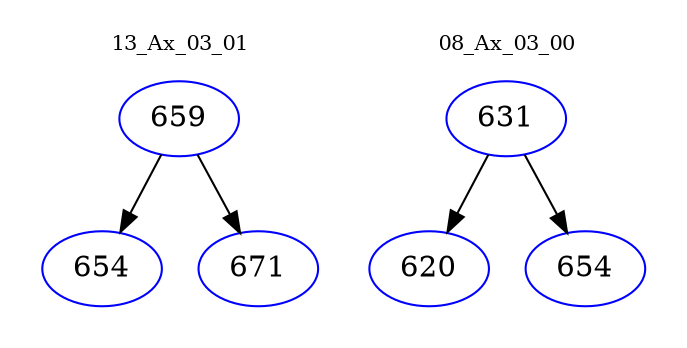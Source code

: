 digraph{
subgraph cluster_0 {
color = white
label = "13_Ax_03_01";
fontsize=10;
T0_659 [label="659", color="blue"]
T0_659 -> T0_654 [color="black"]
T0_654 [label="654", color="blue"]
T0_659 -> T0_671 [color="black"]
T0_671 [label="671", color="blue"]
}
subgraph cluster_1 {
color = white
label = "08_Ax_03_00";
fontsize=10;
T1_631 [label="631", color="blue"]
T1_631 -> T1_620 [color="black"]
T1_620 [label="620", color="blue"]
T1_631 -> T1_654 [color="black"]
T1_654 [label="654", color="blue"]
}
}
